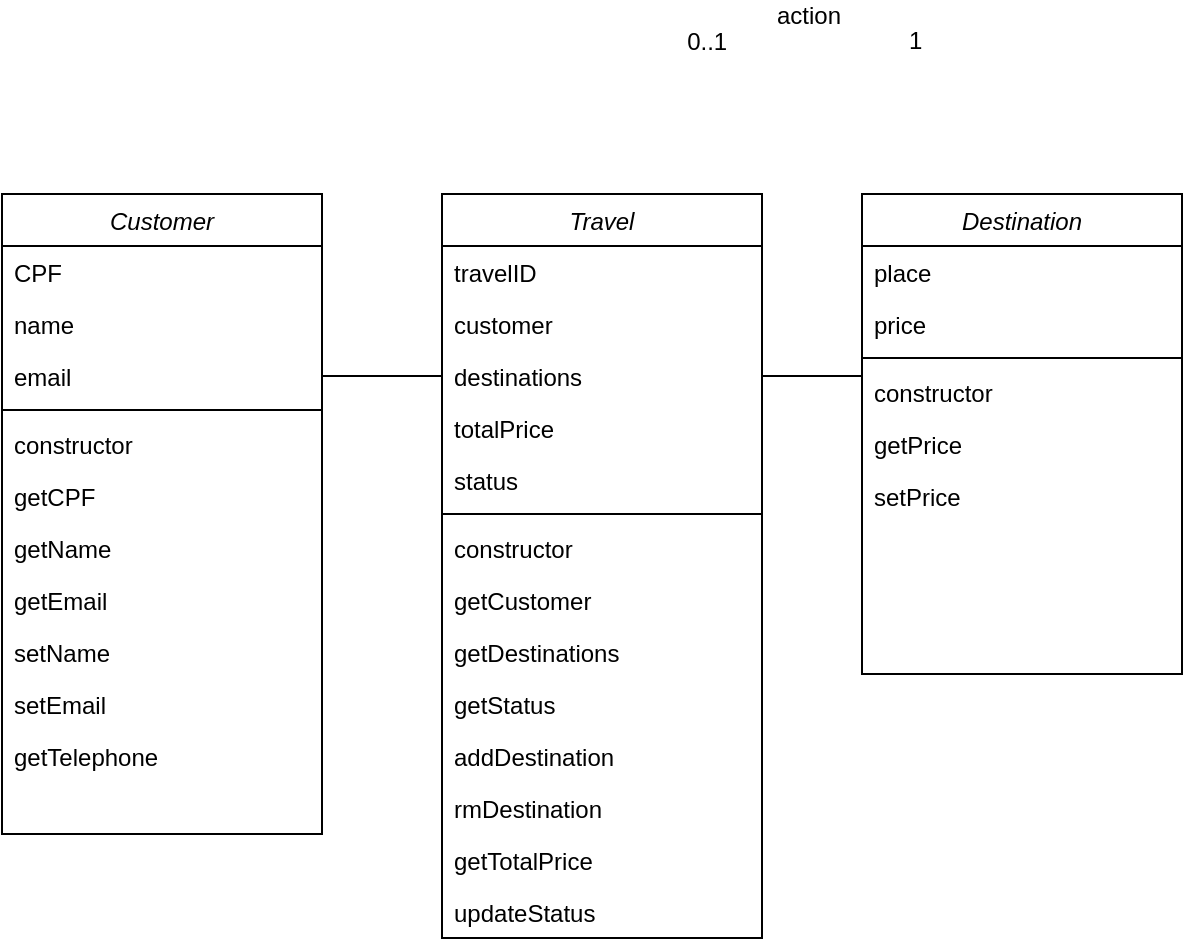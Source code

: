 <mxfile version="15.5.9" type="device"><diagram id="C5RBs43oDa-KdzZeNtuy" name="Page-1"><mxGraphModel dx="328" dy="1324" grid="1" gridSize="10" guides="1" tooltips="1" connect="1" arrows="1" fold="1" page="1" pageScale="1" pageWidth="827" pageHeight="1169" math="0" shadow="0"><root><mxCell id="WIyWlLk6GJQsqaUBKTNV-0"/><mxCell id="WIyWlLk6GJQsqaUBKTNV-1" parent="WIyWlLk6GJQsqaUBKTNV-0"/><mxCell id="fQev1PLd3uSLh4j0kG_d-0" value="Customer" style="swimlane;fontStyle=2;align=center;verticalAlign=top;childLayout=stackLayout;horizontal=1;startSize=26;horizontalStack=0;resizeParent=1;resizeLast=0;collapsible=1;marginBottom=0;rounded=0;shadow=0;strokeWidth=1;" vertex="1" parent="WIyWlLk6GJQsqaUBKTNV-1"><mxGeometry y="-150" width="160" height="320" as="geometry"><mxRectangle x="230" y="140" width="160" height="26" as="alternateBounds"/></mxGeometry></mxCell><mxCell id="fQev1PLd3uSLh4j0kG_d-2" value="CPF" style="text;align=left;verticalAlign=top;spacingLeft=4;spacingRight=4;overflow=hidden;rotatable=0;points=[[0,0.5],[1,0.5]];portConstraint=eastwest;rounded=0;shadow=0;html=0;" vertex="1" parent="fQev1PLd3uSLh4j0kG_d-0"><mxGeometry y="26" width="160" height="26" as="geometry"/></mxCell><mxCell id="fQev1PLd3uSLh4j0kG_d-1" value="name" style="text;align=left;verticalAlign=top;spacingLeft=4;spacingRight=4;overflow=hidden;rotatable=0;points=[[0,0.5],[1,0.5]];portConstraint=eastwest;" vertex="1" parent="fQev1PLd3uSLh4j0kG_d-0"><mxGeometry y="52" width="160" height="26" as="geometry"/></mxCell><mxCell id="fQev1PLd3uSLh4j0kG_d-6" value="email" style="text;align=left;verticalAlign=top;spacingLeft=4;spacingRight=4;overflow=hidden;rotatable=0;points=[[0,0.5],[1,0.5]];portConstraint=eastwest;rounded=0;shadow=0;html=0;" vertex="1" parent="fQev1PLd3uSLh4j0kG_d-0"><mxGeometry y="78" width="160" height="26" as="geometry"/></mxCell><mxCell id="fQev1PLd3uSLh4j0kG_d-4" value="" style="line;html=1;strokeWidth=1;align=left;verticalAlign=middle;spacingTop=-1;spacingLeft=3;spacingRight=3;rotatable=0;labelPosition=right;points=[];portConstraint=eastwest;" vertex="1" parent="fQev1PLd3uSLh4j0kG_d-0"><mxGeometry y="104" width="160" height="8" as="geometry"/></mxCell><mxCell id="fQev1PLd3uSLh4j0kG_d-7" value="constructor" style="text;align=left;verticalAlign=top;spacingLeft=4;spacingRight=4;overflow=hidden;rotatable=0;points=[[0,0.5],[1,0.5]];portConstraint=eastwest;" vertex="1" parent="fQev1PLd3uSLh4j0kG_d-0"><mxGeometry y="112" width="160" height="26" as="geometry"/></mxCell><mxCell id="fQev1PLd3uSLh4j0kG_d-5" value="getCPF" style="text;align=left;verticalAlign=top;spacingLeft=4;spacingRight=4;overflow=hidden;rotatable=0;points=[[0,0.5],[1,0.5]];portConstraint=eastwest;" vertex="1" parent="fQev1PLd3uSLh4j0kG_d-0"><mxGeometry y="138" width="160" height="26" as="geometry"/></mxCell><mxCell id="fQev1PLd3uSLh4j0kG_d-46" value="getName" style="text;align=left;verticalAlign=top;spacingLeft=4;spacingRight=4;overflow=hidden;rotatable=0;points=[[0,0.5],[1,0.5]];portConstraint=eastwest;" vertex="1" parent="fQev1PLd3uSLh4j0kG_d-0"><mxGeometry y="164" width="160" height="26" as="geometry"/></mxCell><mxCell id="fQev1PLd3uSLh4j0kG_d-47" value="getEmail" style="text;align=left;verticalAlign=top;spacingLeft=4;spacingRight=4;overflow=hidden;rotatable=0;points=[[0,0.5],[1,0.5]];portConstraint=eastwest;" vertex="1" parent="fQev1PLd3uSLh4j0kG_d-0"><mxGeometry y="190" width="160" height="26" as="geometry"/></mxCell><mxCell id="fQev1PLd3uSLh4j0kG_d-48" value="setName" style="text;align=left;verticalAlign=top;spacingLeft=4;spacingRight=4;overflow=hidden;rotatable=0;points=[[0,0.5],[1,0.5]];portConstraint=eastwest;" vertex="1" parent="fQev1PLd3uSLh4j0kG_d-0"><mxGeometry y="216" width="160" height="26" as="geometry"/></mxCell><mxCell id="fQev1PLd3uSLh4j0kG_d-49" value="setEmail" style="text;align=left;verticalAlign=top;spacingLeft=4;spacingRight=4;overflow=hidden;rotatable=0;points=[[0,0.5],[1,0.5]];portConstraint=eastwest;" vertex="1" parent="fQev1PLd3uSLh4j0kG_d-0"><mxGeometry y="242" width="160" height="26" as="geometry"/></mxCell><mxCell id="fQev1PLd3uSLh4j0kG_d-44" value="getTelephone" style="text;align=left;verticalAlign=top;spacingLeft=4;spacingRight=4;overflow=hidden;rotatable=0;points=[[0,0.5],[1,0.5]];portConstraint=eastwest;" vertex="1" parent="fQev1PLd3uSLh4j0kG_d-0"><mxGeometry y="268" width="160" height="26" as="geometry"/></mxCell><mxCell id="fQev1PLd3uSLh4j0kG_d-8" value="Destination" style="swimlane;fontStyle=2;align=center;verticalAlign=top;childLayout=stackLayout;horizontal=1;startSize=26;horizontalStack=0;resizeParent=1;resizeLast=0;collapsible=1;marginBottom=0;rounded=0;shadow=0;strokeWidth=1;" vertex="1" parent="WIyWlLk6GJQsqaUBKTNV-1"><mxGeometry x="430" y="-150" width="160" height="240" as="geometry"><mxRectangle x="430" y="-150" width="160" height="26" as="alternateBounds"/></mxGeometry></mxCell><mxCell id="fQev1PLd3uSLh4j0kG_d-9" value="place" style="text;align=left;verticalAlign=top;spacingLeft=4;spacingRight=4;overflow=hidden;rotatable=0;points=[[0,0.5],[1,0.5]];portConstraint=eastwest;" vertex="1" parent="fQev1PLd3uSLh4j0kG_d-8"><mxGeometry y="26" width="160" height="26" as="geometry"/></mxCell><mxCell id="fQev1PLd3uSLh4j0kG_d-10" value="price" style="text;align=left;verticalAlign=top;spacingLeft=4;spacingRight=4;overflow=hidden;rotatable=0;points=[[0,0.5],[1,0.5]];portConstraint=eastwest;rounded=0;shadow=0;html=0;" vertex="1" parent="fQev1PLd3uSLh4j0kG_d-8"><mxGeometry y="52" width="160" height="26" as="geometry"/></mxCell><mxCell id="fQev1PLd3uSLh4j0kG_d-13" value="" style="line;html=1;strokeWidth=1;align=left;verticalAlign=middle;spacingTop=-1;spacingLeft=3;spacingRight=3;rotatable=0;labelPosition=right;points=[];portConstraint=eastwest;" vertex="1" parent="fQev1PLd3uSLh4j0kG_d-8"><mxGeometry y="78" width="160" height="8" as="geometry"/></mxCell><mxCell id="fQev1PLd3uSLh4j0kG_d-14" value="constructor" style="text;align=left;verticalAlign=top;spacingLeft=4;spacingRight=4;overflow=hidden;rotatable=0;points=[[0,0.5],[1,0.5]];portConstraint=eastwest;" vertex="1" parent="fQev1PLd3uSLh4j0kG_d-8"><mxGeometry y="86" width="160" height="26" as="geometry"/></mxCell><mxCell id="fQev1PLd3uSLh4j0kG_d-15" value="getPrice" style="text;align=left;verticalAlign=top;spacingLeft=4;spacingRight=4;overflow=hidden;rotatable=0;points=[[0,0.5],[1,0.5]];portConstraint=eastwest;" vertex="1" parent="fQev1PLd3uSLh4j0kG_d-8"><mxGeometry y="112" width="160" height="26" as="geometry"/></mxCell><mxCell id="fQev1PLd3uSLh4j0kG_d-59" value="setPrice" style="text;align=left;verticalAlign=top;spacingLeft=4;spacingRight=4;overflow=hidden;rotatable=0;points=[[0,0.5],[1,0.5]];portConstraint=eastwest;" vertex="1" parent="fQev1PLd3uSLh4j0kG_d-8"><mxGeometry y="138" width="160" height="26" as="geometry"/></mxCell><mxCell id="fQev1PLd3uSLh4j0kG_d-16" value="Travel" style="swimlane;fontStyle=2;align=center;verticalAlign=top;childLayout=stackLayout;horizontal=1;startSize=26;horizontalStack=0;resizeParent=1;resizeLast=0;collapsible=1;marginBottom=0;rounded=0;shadow=0;strokeWidth=1;" vertex="1" parent="WIyWlLk6GJQsqaUBKTNV-1"><mxGeometry x="220" y="-150" width="160" height="372" as="geometry"><mxRectangle x="230" y="140" width="160" height="26" as="alternateBounds"/></mxGeometry></mxCell><mxCell id="fQev1PLd3uSLh4j0kG_d-55" value="travelID" style="text;align=left;verticalAlign=top;spacingLeft=4;spacingRight=4;overflow=hidden;rotatable=0;points=[[0,0.5],[1,0.5]];portConstraint=eastwest;rounded=0;shadow=0;html=0;" vertex="1" parent="fQev1PLd3uSLh4j0kG_d-16"><mxGeometry y="26" width="160" height="26" as="geometry"/></mxCell><mxCell id="fQev1PLd3uSLh4j0kG_d-19" value="customer" style="text;align=left;verticalAlign=top;spacingLeft=4;spacingRight=4;overflow=hidden;rotatable=0;points=[[0,0.5],[1,0.5]];portConstraint=eastwest;rounded=0;shadow=0;html=0;" vertex="1" parent="fQev1PLd3uSLh4j0kG_d-16"><mxGeometry y="52" width="160" height="26" as="geometry"/></mxCell><mxCell id="fQev1PLd3uSLh4j0kG_d-40" value="destinations" style="text;align=left;verticalAlign=top;spacingLeft=4;spacingRight=4;overflow=hidden;rotatable=0;points=[[0,0.5],[1,0.5]];portConstraint=eastwest;rounded=0;shadow=0;html=0;" vertex="1" parent="fQev1PLd3uSLh4j0kG_d-16"><mxGeometry y="78" width="160" height="26" as="geometry"/></mxCell><mxCell id="fQev1PLd3uSLh4j0kG_d-41" value="totalPrice" style="text;align=left;verticalAlign=top;spacingLeft=4;spacingRight=4;overflow=hidden;rotatable=0;points=[[0,0.5],[1,0.5]];portConstraint=eastwest;rounded=0;shadow=0;html=0;" vertex="1" parent="fQev1PLd3uSLh4j0kG_d-16"><mxGeometry y="104" width="160" height="26" as="geometry"/></mxCell><mxCell id="fQev1PLd3uSLh4j0kG_d-54" value="status" style="text;align=left;verticalAlign=top;spacingLeft=4;spacingRight=4;overflow=hidden;rotatable=0;points=[[0,0.5],[1,0.5]];portConstraint=eastwest;rounded=0;shadow=0;html=0;" vertex="1" parent="fQev1PLd3uSLh4j0kG_d-16"><mxGeometry y="130" width="160" height="26" as="geometry"/></mxCell><mxCell id="fQev1PLd3uSLh4j0kG_d-20" value="" style="line;html=1;strokeWidth=1;align=left;verticalAlign=middle;spacingTop=-1;spacingLeft=3;spacingRight=3;rotatable=0;labelPosition=right;points=[];portConstraint=eastwest;" vertex="1" parent="fQev1PLd3uSLh4j0kG_d-16"><mxGeometry y="156" width="160" height="8" as="geometry"/></mxCell><mxCell id="fQev1PLd3uSLh4j0kG_d-21" value="constructor" style="text;align=left;verticalAlign=top;spacingLeft=4;spacingRight=4;overflow=hidden;rotatable=0;points=[[0,0.5],[1,0.5]];portConstraint=eastwest;" vertex="1" parent="fQev1PLd3uSLh4j0kG_d-16"><mxGeometry y="164" width="160" height="26" as="geometry"/></mxCell><mxCell id="fQev1PLd3uSLh4j0kG_d-50" value="getCustomer" style="text;align=left;verticalAlign=top;spacingLeft=4;spacingRight=4;overflow=hidden;rotatable=0;points=[[0,0.5],[1,0.5]];portConstraint=eastwest;" vertex="1" parent="fQev1PLd3uSLh4j0kG_d-16"><mxGeometry y="190" width="160" height="26" as="geometry"/></mxCell><mxCell id="fQev1PLd3uSLh4j0kG_d-51" value="getDestinations" style="text;align=left;verticalAlign=top;spacingLeft=4;spacingRight=4;overflow=hidden;rotatable=0;points=[[0,0.5],[1,0.5]];portConstraint=eastwest;" vertex="1" parent="fQev1PLd3uSLh4j0kG_d-16"><mxGeometry y="216" width="160" height="26" as="geometry"/></mxCell><mxCell id="fQev1PLd3uSLh4j0kG_d-63" value="getStatus" style="text;align=left;verticalAlign=top;spacingLeft=4;spacingRight=4;overflow=hidden;rotatable=0;points=[[0,0.5],[1,0.5]];portConstraint=eastwest;" vertex="1" parent="fQev1PLd3uSLh4j0kG_d-16"><mxGeometry y="242" width="160" height="26" as="geometry"/></mxCell><mxCell id="fQev1PLd3uSLh4j0kG_d-52" value="addDestination" style="text;align=left;verticalAlign=top;spacingLeft=4;spacingRight=4;overflow=hidden;rotatable=0;points=[[0,0.5],[1,0.5]];portConstraint=eastwest;" vertex="1" parent="fQev1PLd3uSLh4j0kG_d-16"><mxGeometry y="268" width="160" height="26" as="geometry"/></mxCell><mxCell id="fQev1PLd3uSLh4j0kG_d-56" value="rmDestination" style="text;align=left;verticalAlign=top;spacingLeft=4;spacingRight=4;overflow=hidden;rotatable=0;points=[[0,0.5],[1,0.5]];portConstraint=eastwest;" vertex="1" parent="fQev1PLd3uSLh4j0kG_d-16"><mxGeometry y="294" width="160" height="26" as="geometry"/></mxCell><mxCell id="fQev1PLd3uSLh4j0kG_d-61" value="getTotalPrice" style="text;align=left;verticalAlign=top;spacingLeft=4;spacingRight=4;overflow=hidden;rotatable=0;points=[[0,0.5],[1,0.5]];portConstraint=eastwest;" vertex="1" parent="fQev1PLd3uSLh4j0kG_d-16"><mxGeometry y="320" width="160" height="26" as="geometry"/></mxCell><mxCell id="fQev1PLd3uSLh4j0kG_d-62" value="updateStatus" style="text;align=left;verticalAlign=top;spacingLeft=4;spacingRight=4;overflow=hidden;rotatable=0;points=[[0,0.5],[1,0.5]];portConstraint=eastwest;" vertex="1" parent="fQev1PLd3uSLh4j0kG_d-16"><mxGeometry y="346" width="160" height="26" as="geometry"/></mxCell><mxCell id="fQev1PLd3uSLh4j0kG_d-42" value="" style="endArrow=none;html=1;rounded=0;entryX=1;entryY=0.5;entryDx=0;entryDy=0;exitX=0;exitY=0.5;exitDx=0;exitDy=0;" edge="1" parent="WIyWlLk6GJQsqaUBKTNV-1" source="fQev1PLd3uSLh4j0kG_d-40"><mxGeometry width="50" height="50" relative="1" as="geometry"><mxPoint x="310" y="200" as="sourcePoint"/><mxPoint x="160" y="-59" as="targetPoint"/></mxGeometry></mxCell><mxCell id="fQev1PLd3uSLh4j0kG_d-43" value="" style="endArrow=none;html=1;rounded=0;entryX=0;entryY=0.5;entryDx=0;entryDy=0;exitX=1;exitY=0.5;exitDx=0;exitDy=0;" edge="1" parent="WIyWlLk6GJQsqaUBKTNV-1" source="fQev1PLd3uSLh4j0kG_d-40"><mxGeometry width="50" height="50" relative="1" as="geometry"><mxPoint x="230.0" y="-49" as="sourcePoint"/><mxPoint x="430" y="-59" as="targetPoint"/></mxGeometry></mxCell><mxCell id="fQev1PLd3uSLh4j0kG_d-67" value="0..1" style="resizable=0;align=left;verticalAlign=bottom;labelBackgroundColor=none;fontSize=12;" connectable="0" vertex="1" parent="WIyWlLk6GJQsqaUBKTNV-1"><mxGeometry x="340.583" y="-217.586" as="geometry"/></mxCell><mxCell id="fQev1PLd3uSLh4j0kG_d-68" value="1" style="resizable=0;align=right;verticalAlign=bottom;labelBackgroundColor=none;fontSize=12;" connectable="0" vertex="1" parent="WIyWlLk6GJQsqaUBKTNV-1"><mxGeometry x="461.62" y="-217.825" as="geometry"/></mxCell><mxCell id="fQev1PLd3uSLh4j0kG_d-69" value="action" style="text;html=1;resizable=0;points=[];;align=center;verticalAlign=middle;labelBackgroundColor=none;rounded=0;shadow=0;strokeWidth=1;fontSize=12;" vertex="1" connectable="0" parent="WIyWlLk6GJQsqaUBKTNV-1"><mxGeometry x="398.445" y="-230.586" as="geometry"><mxPoint x="4" y="-9" as="offset"/></mxGeometry></mxCell></root></mxGraphModel></diagram></mxfile>
